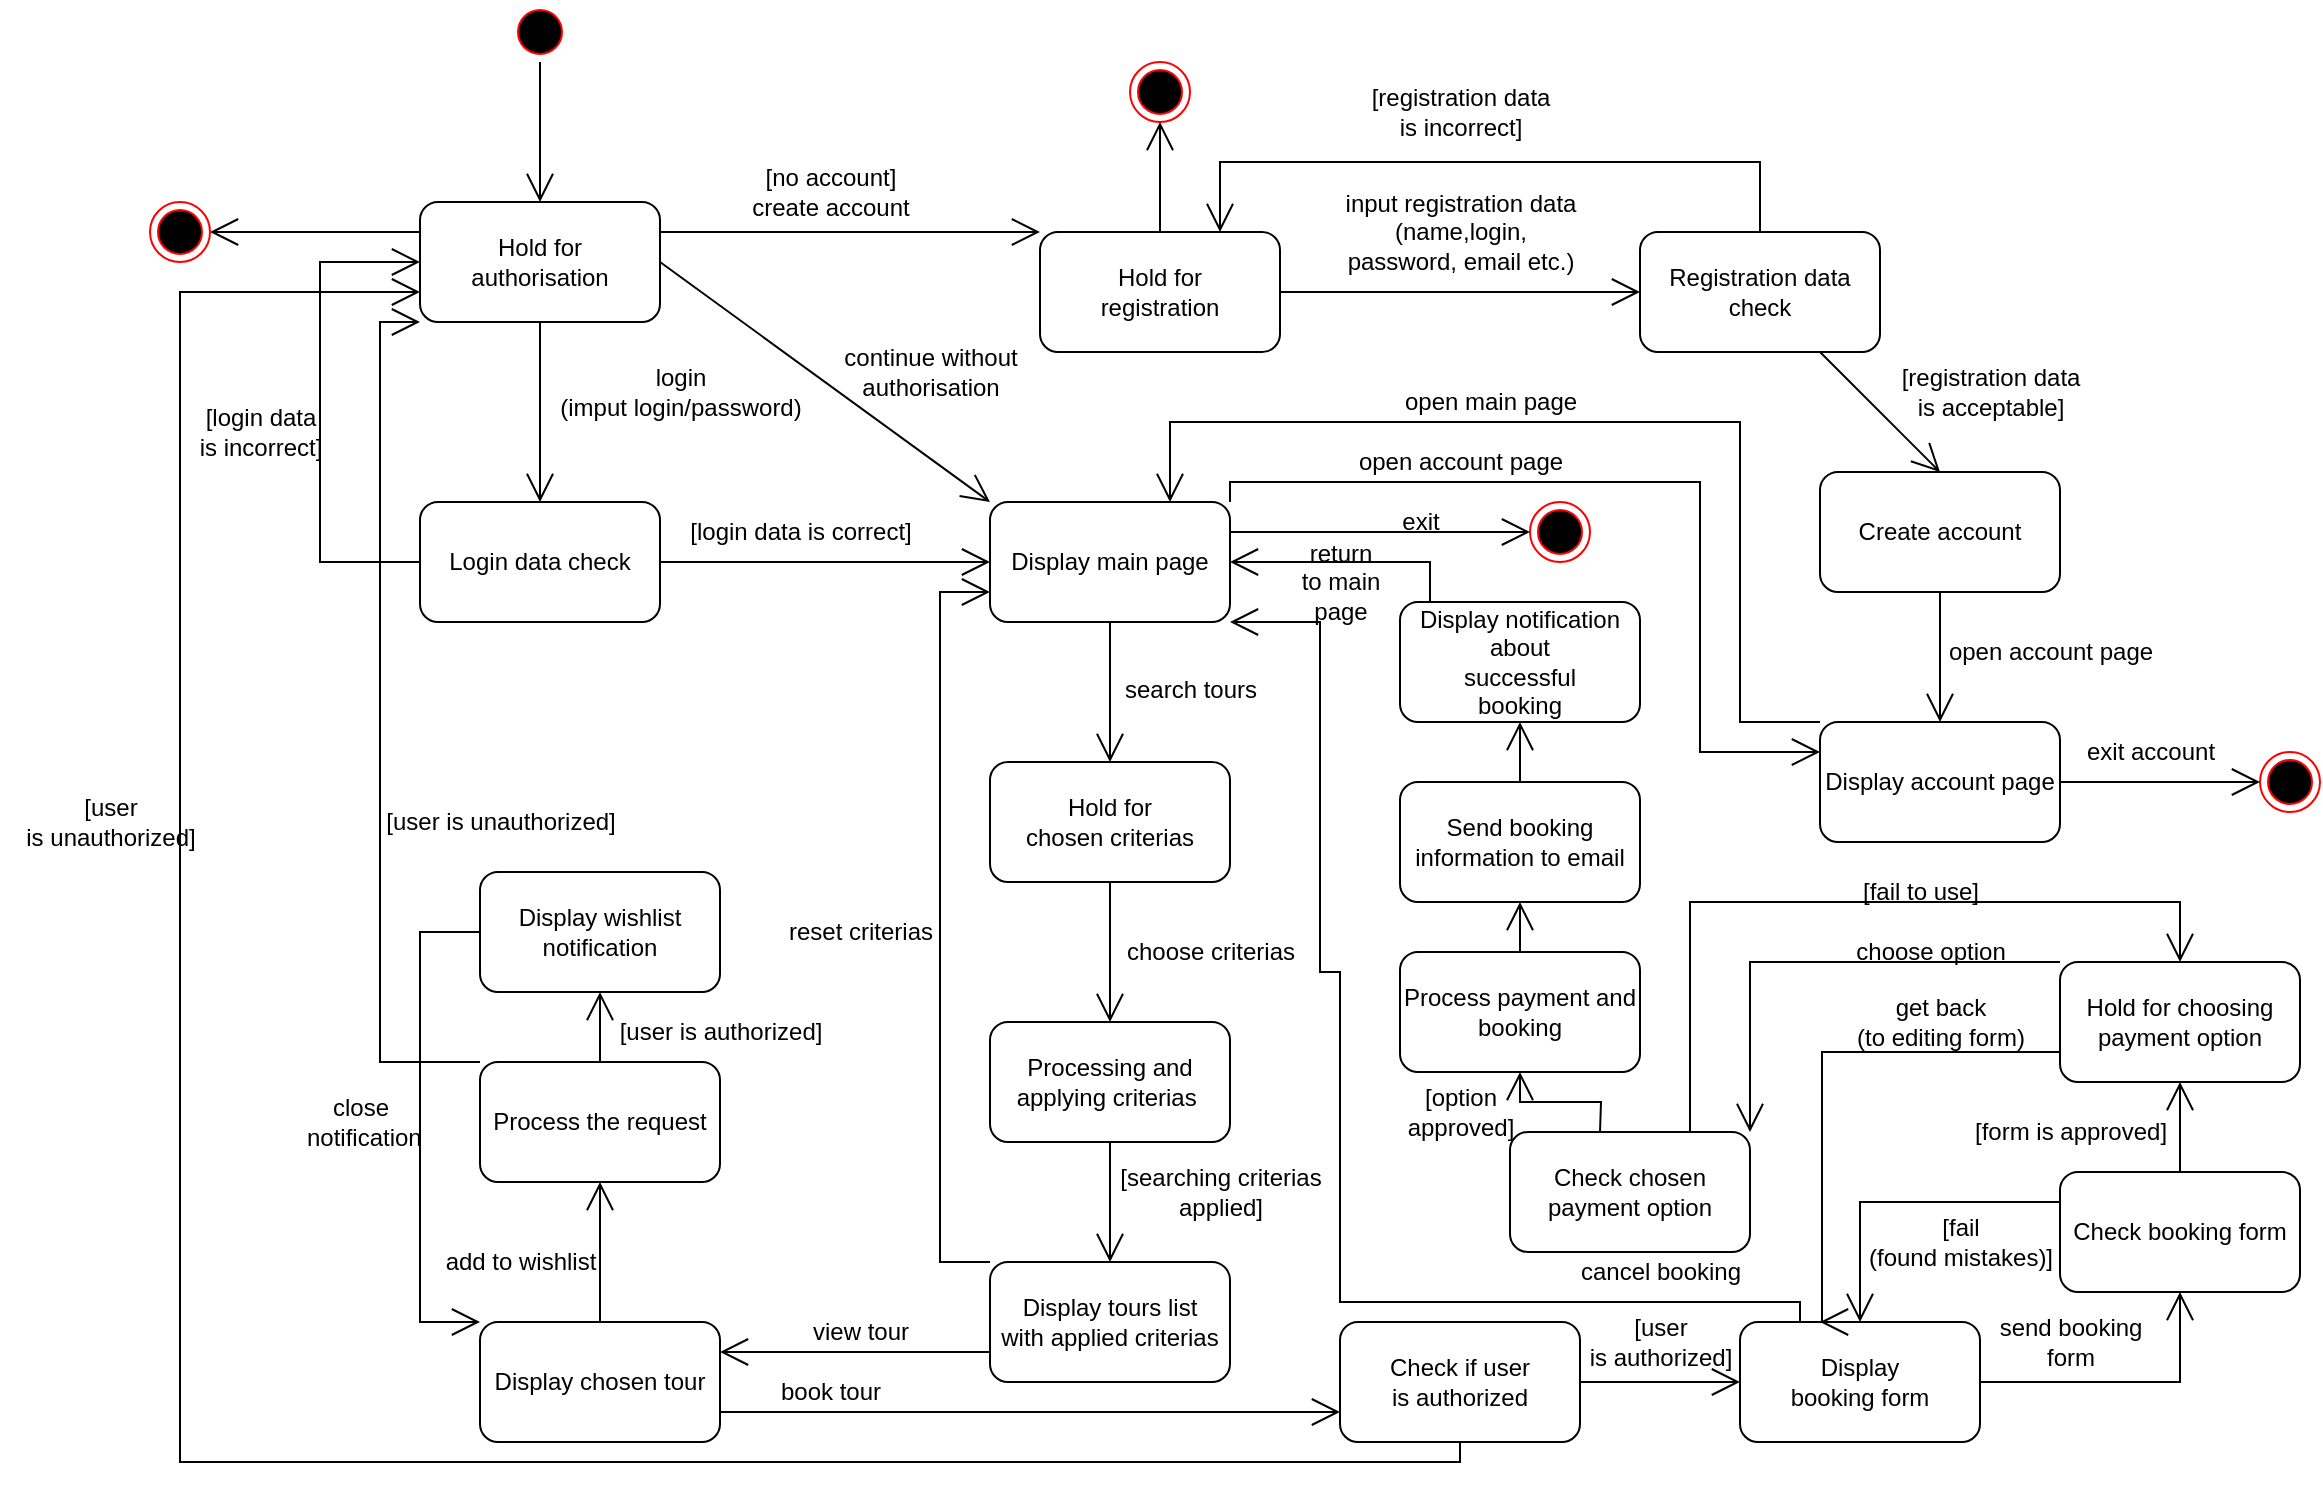 <mxfile version="23.1.5" type="device">
  <diagram name="Page-1" id="gGP_JQKHkJ75ZC6qpG5g">
    <mxGraphModel dx="1674" dy="844" grid="1" gridSize="10" guides="1" tooltips="1" connect="1" arrows="1" fold="1" page="1" pageScale="1" pageWidth="1169" pageHeight="827" math="0" shadow="0">
      <root>
        <mxCell id="0" />
        <mxCell id="1" parent="0" />
        <mxCell id="iuwSZ66twtj5qp6_oxFh-1" value="" style="ellipse;html=1;shape=startState;fillColor=#000000;strokeColor=#ff0000;" vertex="1" parent="1">
          <mxGeometry x="255" y="10" width="30" height="30" as="geometry" />
        </mxCell>
        <mxCell id="iuwSZ66twtj5qp6_oxFh-18" value="login&lt;br&gt;(imput login/password)" style="text;html=1;align=center;verticalAlign=middle;resizable=0;points=[];autosize=1;strokeColor=none;fillColor=none;" vertex="1" parent="1">
          <mxGeometry x="270" y="185" width="140" height="40" as="geometry" />
        </mxCell>
        <mxCell id="iuwSZ66twtj5qp6_oxFh-4" value="Hold for&lt;br&gt;authorisation" style="rounded=1;whiteSpace=wrap;html=1;" vertex="1" parent="1">
          <mxGeometry x="210" y="110" width="120" height="60" as="geometry" />
        </mxCell>
        <mxCell id="iuwSZ66twtj5qp6_oxFh-14" value="" style="endArrow=open;endFill=1;endSize=12;html=1;rounded=0;exitX=0.5;exitY=1;exitDx=0;exitDy=0;entryX=0.5;entryY=0;entryDx=0;entryDy=0;" edge="1" parent="1" source="iuwSZ66twtj5qp6_oxFh-1" target="iuwSZ66twtj5qp6_oxFh-4">
          <mxGeometry width="160" relative="1" as="geometry">
            <mxPoint x="315" y="120" as="sourcePoint" />
            <mxPoint x="475" y="120" as="targetPoint" />
          </mxGeometry>
        </mxCell>
        <mxCell id="iuwSZ66twtj5qp6_oxFh-17" value="" style="endArrow=open;endFill=1;endSize=12;html=1;rounded=0;exitX=0.5;exitY=1;exitDx=0;exitDy=0;entryX=0.5;entryY=0;entryDx=0;entryDy=0;" edge="1" parent="1" source="iuwSZ66twtj5qp6_oxFh-4" target="iuwSZ66twtj5qp6_oxFh-20">
          <mxGeometry width="160" relative="1" as="geometry">
            <mxPoint x="269.58" y="190" as="sourcePoint" />
            <mxPoint x="270" y="250" as="targetPoint" />
          </mxGeometry>
        </mxCell>
        <mxCell id="iuwSZ66twtj5qp6_oxFh-20" value="Login data check" style="rounded=1;whiteSpace=wrap;html=1;" vertex="1" parent="1">
          <mxGeometry x="210" y="260" width="120" height="60" as="geometry" />
        </mxCell>
        <mxCell id="iuwSZ66twtj5qp6_oxFh-21" value="" style="endArrow=open;endFill=1;endSize=12;html=1;rounded=0;exitX=0;exitY=0.5;exitDx=0;exitDy=0;edgeStyle=orthogonalEdgeStyle;entryX=0;entryY=0.5;entryDx=0;entryDy=0;" edge="1" parent="1" source="iuwSZ66twtj5qp6_oxFh-20" target="iuwSZ66twtj5qp6_oxFh-4">
          <mxGeometry width="160" relative="1" as="geometry">
            <mxPoint x="180" y="280" as="sourcePoint" />
            <mxPoint x="130" y="130" as="targetPoint" />
            <Array as="points">
              <mxPoint x="160" y="290" />
              <mxPoint x="160" y="140" />
            </Array>
          </mxGeometry>
        </mxCell>
        <mxCell id="iuwSZ66twtj5qp6_oxFh-23" value="[login data&lt;br&gt;is incorrect]" style="text;html=1;align=center;verticalAlign=middle;resizable=0;points=[];autosize=1;strokeColor=none;fillColor=none;" vertex="1" parent="1">
          <mxGeometry x="90" y="205" width="80" height="40" as="geometry" />
        </mxCell>
        <mxCell id="iuwSZ66twtj5qp6_oxFh-24" value="" style="endArrow=open;endFill=1;endSize=12;html=1;rounded=0;exitX=1;exitY=0.5;exitDx=0;exitDy=0;entryX=0;entryY=0;entryDx=0;entryDy=0;" edge="1" parent="1" source="iuwSZ66twtj5qp6_oxFh-4" target="iuwSZ66twtj5qp6_oxFh-25">
          <mxGeometry width="160" relative="1" as="geometry">
            <mxPoint x="440" y="145" as="sourcePoint" />
            <mxPoint x="480" y="180" as="targetPoint" />
          </mxGeometry>
        </mxCell>
        <mxCell id="iuwSZ66twtj5qp6_oxFh-25" value="Display main page" style="rounded=1;whiteSpace=wrap;html=1;" vertex="1" parent="1">
          <mxGeometry x="495" y="260" width="120" height="60" as="geometry" />
        </mxCell>
        <mxCell id="iuwSZ66twtj5qp6_oxFh-28" value="continue without&lt;br&gt;authorisation" style="text;html=1;align=center;verticalAlign=middle;resizable=0;points=[];autosize=1;strokeColor=none;fillColor=none;" vertex="1" parent="1">
          <mxGeometry x="410" y="175" width="110" height="40" as="geometry" />
        </mxCell>
        <mxCell id="iuwSZ66twtj5qp6_oxFh-29" value="Hold for &lt;br&gt;registration" style="rounded=1;whiteSpace=wrap;html=1;" vertex="1" parent="1">
          <mxGeometry x="520" y="125" width="120" height="60" as="geometry" />
        </mxCell>
        <mxCell id="iuwSZ66twtj5qp6_oxFh-30" value="" style="endArrow=open;endFill=1;endSize=12;html=1;rounded=0;exitX=1;exitY=0.25;exitDx=0;exitDy=0;entryX=0;entryY=0;entryDx=0;entryDy=0;" edge="1" target="iuwSZ66twtj5qp6_oxFh-29" parent="1" source="iuwSZ66twtj5qp6_oxFh-4">
          <mxGeometry width="160" relative="1" as="geometry">
            <mxPoint x="340" y="125" as="sourcePoint" />
            <mxPoint x="510" y="40" as="targetPoint" />
          </mxGeometry>
        </mxCell>
        <mxCell id="iuwSZ66twtj5qp6_oxFh-31" value="[no account]&lt;br&gt;create account" style="text;html=1;align=center;verticalAlign=middle;resizable=0;points=[];autosize=1;strokeColor=none;fillColor=none;" vertex="1" parent="1">
          <mxGeometry x="365" y="85" width="100" height="40" as="geometry" />
        </mxCell>
        <mxCell id="iuwSZ66twtj5qp6_oxFh-32" value="" style="endArrow=open;endFill=1;endSize=12;html=1;rounded=0;exitX=0;exitY=0.25;exitDx=0;exitDy=0;entryX=1;entryY=0.5;entryDx=0;entryDy=0;" edge="1" parent="1" source="iuwSZ66twtj5qp6_oxFh-4" target="iuwSZ66twtj5qp6_oxFh-34">
          <mxGeometry width="160" relative="1" as="geometry">
            <mxPoint x="80" y="85" as="sourcePoint" />
            <mxPoint x="120" y="125" as="targetPoint" />
          </mxGeometry>
        </mxCell>
        <mxCell id="iuwSZ66twtj5qp6_oxFh-34" value="" style="ellipse;html=1;shape=endState;fillColor=#000000;strokeColor=#ff0000;" vertex="1" parent="1">
          <mxGeometry x="75" y="110" width="30" height="30" as="geometry" />
        </mxCell>
        <mxCell id="iuwSZ66twtj5qp6_oxFh-35" value="" style="ellipse;html=1;shape=endState;fillColor=#000000;strokeColor=#ff0000;" vertex="1" parent="1">
          <mxGeometry x="565" y="40" width="30" height="30" as="geometry" />
        </mxCell>
        <mxCell id="iuwSZ66twtj5qp6_oxFh-37" value="" style="endArrow=open;endFill=1;endSize=12;html=1;rounded=0;exitX=0.5;exitY=0;exitDx=0;exitDy=0;entryX=0.5;entryY=1;entryDx=0;entryDy=0;" edge="1" parent="1" source="iuwSZ66twtj5qp6_oxFh-29" target="iuwSZ66twtj5qp6_oxFh-35">
          <mxGeometry width="160" relative="1" as="geometry">
            <mxPoint x="710" y="109.17" as="sourcePoint" />
            <mxPoint x="900" y="109.17" as="targetPoint" />
          </mxGeometry>
        </mxCell>
        <mxCell id="iuwSZ66twtj5qp6_oxFh-38" value="" style="endArrow=open;endFill=1;endSize=12;html=1;rounded=0;exitX=1;exitY=0.5;exitDx=0;exitDy=0;entryX=0;entryY=0.5;entryDx=0;entryDy=0;" edge="1" parent="1" source="iuwSZ66twtj5qp6_oxFh-29" target="iuwSZ66twtj5qp6_oxFh-40">
          <mxGeometry width="160" relative="1" as="geometry">
            <mxPoint x="720" y="150" as="sourcePoint" />
            <mxPoint x="820" y="155" as="targetPoint" />
          </mxGeometry>
        </mxCell>
        <mxCell id="iuwSZ66twtj5qp6_oxFh-39" value="input registration data&lt;br&gt;(name,login, &lt;br&gt;password, email etc.)" style="text;html=1;align=center;verticalAlign=middle;resizable=0;points=[];autosize=1;strokeColor=none;fillColor=none;" vertex="1" parent="1">
          <mxGeometry x="660" y="95" width="140" height="60" as="geometry" />
        </mxCell>
        <mxCell id="iuwSZ66twtj5qp6_oxFh-40" value="Registration data check" style="rounded=1;whiteSpace=wrap;html=1;" vertex="1" parent="1">
          <mxGeometry x="820" y="125" width="120" height="60" as="geometry" />
        </mxCell>
        <mxCell id="iuwSZ66twtj5qp6_oxFh-41" value="" style="endArrow=open;endFill=1;endSize=12;html=1;rounded=0;exitX=0.5;exitY=0;exitDx=0;exitDy=0;edgeStyle=orthogonalEdgeStyle;entryX=0.75;entryY=0;entryDx=0;entryDy=0;" edge="1" parent="1" source="iuwSZ66twtj5qp6_oxFh-40" target="iuwSZ66twtj5qp6_oxFh-29">
          <mxGeometry width="160" relative="1" as="geometry">
            <mxPoint x="850" y="225" as="sourcePoint" />
            <mxPoint x="620" y="20" as="targetPoint" />
            <Array as="points">
              <mxPoint x="880" y="90" />
              <mxPoint x="610" y="90" />
            </Array>
          </mxGeometry>
        </mxCell>
        <mxCell id="iuwSZ66twtj5qp6_oxFh-42" value="[registration data&lt;br&gt;is incorrect]" style="text;html=1;align=center;verticalAlign=middle;resizable=0;points=[];autosize=1;strokeColor=none;fillColor=none;" vertex="1" parent="1">
          <mxGeometry x="675" y="45" width="110" height="40" as="geometry" />
        </mxCell>
        <mxCell id="iuwSZ66twtj5qp6_oxFh-43" value="" style="endArrow=open;endFill=1;endSize=12;html=1;rounded=0;exitX=1;exitY=0.5;exitDx=0;exitDy=0;entryX=0;entryY=0.5;entryDx=0;entryDy=0;" edge="1" parent="1" source="iuwSZ66twtj5qp6_oxFh-20" target="iuwSZ66twtj5qp6_oxFh-25">
          <mxGeometry width="160" relative="1" as="geometry">
            <mxPoint x="390" y="300" as="sourcePoint" />
            <mxPoint x="390" y="390" as="targetPoint" />
          </mxGeometry>
        </mxCell>
        <mxCell id="iuwSZ66twtj5qp6_oxFh-44" value="[login data is correct]" style="text;html=1;align=center;verticalAlign=middle;resizable=0;points=[];autosize=1;strokeColor=none;fillColor=none;" vertex="1" parent="1">
          <mxGeometry x="335" y="260" width="130" height="30" as="geometry" />
        </mxCell>
        <mxCell id="iuwSZ66twtj5qp6_oxFh-45" value="Create account" style="rounded=1;whiteSpace=wrap;html=1;" vertex="1" parent="1">
          <mxGeometry x="910" y="245" width="120" height="60" as="geometry" />
        </mxCell>
        <mxCell id="iuwSZ66twtj5qp6_oxFh-46" value="" style="endArrow=open;endFill=1;endSize=12;html=1;rounded=0;exitX=0.75;exitY=1;exitDx=0;exitDy=0;entryX=0.5;entryY=0;entryDx=0;entryDy=0;" edge="1" parent="1" source="iuwSZ66twtj5qp6_oxFh-40" target="iuwSZ66twtj5qp6_oxFh-45">
          <mxGeometry width="160" relative="1" as="geometry">
            <mxPoint x="750" y="350" as="sourcePoint" />
            <mxPoint x="930" y="350" as="targetPoint" />
          </mxGeometry>
        </mxCell>
        <mxCell id="iuwSZ66twtj5qp6_oxFh-47" value="[registration data&lt;br&gt;is acceptable]" style="text;html=1;align=center;verticalAlign=middle;resizable=0;points=[];autosize=1;strokeColor=none;fillColor=none;" vertex="1" parent="1">
          <mxGeometry x="940" y="185" width="110" height="40" as="geometry" />
        </mxCell>
        <mxCell id="iuwSZ66twtj5qp6_oxFh-48" value="" style="endArrow=open;endFill=1;endSize=12;html=1;rounded=0;entryX=0.75;entryY=0;entryDx=0;entryDy=0;exitX=0;exitY=0;exitDx=0;exitDy=0;edgeStyle=orthogonalEdgeStyle;" edge="1" parent="1" source="iuwSZ66twtj5qp6_oxFh-52" target="iuwSZ66twtj5qp6_oxFh-25">
          <mxGeometry width="160" relative="1" as="geometry">
            <mxPoint x="830" y="280" as="sourcePoint" />
            <mxPoint x="770" y="380" as="targetPoint" />
            <Array as="points">
              <mxPoint x="870" y="370" />
              <mxPoint x="870" y="220" />
              <mxPoint x="585" y="220" />
            </Array>
          </mxGeometry>
        </mxCell>
        <mxCell id="iuwSZ66twtj5qp6_oxFh-49" value="open main page" style="text;html=1;align=center;verticalAlign=middle;resizable=0;points=[];autosize=1;strokeColor=none;fillColor=none;" vertex="1" parent="1">
          <mxGeometry x="690" y="195" width="110" height="30" as="geometry" />
        </mxCell>
        <mxCell id="iuwSZ66twtj5qp6_oxFh-51" value="" style="endArrow=open;endFill=1;endSize=12;html=1;rounded=0;exitX=0.5;exitY=1;exitDx=0;exitDy=0;entryX=0.5;entryY=0;entryDx=0;entryDy=0;" edge="1" parent="1" source="iuwSZ66twtj5qp6_oxFh-45" target="iuwSZ66twtj5qp6_oxFh-52">
          <mxGeometry width="160" relative="1" as="geometry">
            <mxPoint x="1015" y="354" as="sourcePoint" />
            <mxPoint x="970" y="360" as="targetPoint" />
          </mxGeometry>
        </mxCell>
        <mxCell id="iuwSZ66twtj5qp6_oxFh-52" value="Display account page" style="rounded=1;whiteSpace=wrap;html=1;" vertex="1" parent="1">
          <mxGeometry x="910" y="370" width="120" height="60" as="geometry" />
        </mxCell>
        <mxCell id="iuwSZ66twtj5qp6_oxFh-55" value="open account page" style="text;html=1;align=center;verticalAlign=middle;resizable=0;points=[];autosize=1;strokeColor=none;fillColor=none;" vertex="1" parent="1">
          <mxGeometry x="960" y="320" width="130" height="30" as="geometry" />
        </mxCell>
        <mxCell id="iuwSZ66twtj5qp6_oxFh-56" value="" style="ellipse;html=1;shape=endState;fillColor=#000000;strokeColor=#ff0000;" vertex="1" parent="1">
          <mxGeometry x="1130" y="385" width="30" height="30" as="geometry" />
        </mxCell>
        <mxCell id="iuwSZ66twtj5qp6_oxFh-57" value="" style="endArrow=open;endFill=1;endSize=12;html=1;rounded=0;exitX=1;exitY=0.5;exitDx=0;exitDy=0;entryX=0;entryY=0.5;entryDx=0;entryDy=0;" edge="1" parent="1" target="iuwSZ66twtj5qp6_oxFh-56" source="iuwSZ66twtj5qp6_oxFh-52">
          <mxGeometry width="160" relative="1" as="geometry">
            <mxPoint x="1050" y="430" as="sourcePoint" />
            <mxPoint x="1050" y="390" as="targetPoint" />
          </mxGeometry>
        </mxCell>
        <mxCell id="iuwSZ66twtj5qp6_oxFh-58" value="exit account" style="text;html=1;align=center;verticalAlign=middle;resizable=0;points=[];autosize=1;strokeColor=none;fillColor=none;" vertex="1" parent="1">
          <mxGeometry x="1030" y="370" width="90" height="30" as="geometry" />
        </mxCell>
        <mxCell id="iuwSZ66twtj5qp6_oxFh-61" value="" style="endArrow=open;endFill=1;endSize=12;html=1;rounded=0;exitX=1;exitY=0;exitDx=0;exitDy=0;edgeStyle=orthogonalEdgeStyle;entryX=0;entryY=0.25;entryDx=0;entryDy=0;" edge="1" parent="1" source="iuwSZ66twtj5qp6_oxFh-25" target="iuwSZ66twtj5qp6_oxFh-52">
          <mxGeometry width="160" relative="1" as="geometry">
            <mxPoint x="640" y="270" as="sourcePoint" />
            <mxPoint x="850" y="310" as="targetPoint" />
            <Array as="points">
              <mxPoint x="615" y="250" />
              <mxPoint x="850" y="250" />
              <mxPoint x="850" y="385" />
            </Array>
          </mxGeometry>
        </mxCell>
        <mxCell id="iuwSZ66twtj5qp6_oxFh-63" value="open account page" style="text;html=1;align=center;verticalAlign=middle;resizable=0;points=[];autosize=1;strokeColor=none;fillColor=none;" vertex="1" parent="1">
          <mxGeometry x="665" y="225" width="130" height="30" as="geometry" />
        </mxCell>
        <mxCell id="iuwSZ66twtj5qp6_oxFh-64" value="Hold for &lt;br&gt;chosen criterias" style="rounded=1;whiteSpace=wrap;html=1;" vertex="1" parent="1">
          <mxGeometry x="495" y="390" width="120" height="60" as="geometry" />
        </mxCell>
        <mxCell id="iuwSZ66twtj5qp6_oxFh-65" value="" style="endArrow=open;endFill=1;endSize=12;html=1;rounded=0;exitX=0.5;exitY=1;exitDx=0;exitDy=0;entryX=0.5;entryY=0;entryDx=0;entryDy=0;" edge="1" parent="1" source="iuwSZ66twtj5qp6_oxFh-25" target="iuwSZ66twtj5qp6_oxFh-64">
          <mxGeometry width="160" relative="1" as="geometry">
            <mxPoint x="554.58" y="340" as="sourcePoint" />
            <mxPoint x="555" y="400" as="targetPoint" />
          </mxGeometry>
        </mxCell>
        <mxCell id="iuwSZ66twtj5qp6_oxFh-66" value="search tours" style="text;html=1;align=center;verticalAlign=middle;resizable=0;points=[];autosize=1;strokeColor=none;fillColor=none;" vertex="1" parent="1">
          <mxGeometry x="550" y="339" width="90" height="30" as="geometry" />
        </mxCell>
        <mxCell id="iuwSZ66twtj5qp6_oxFh-67" value="" style="ellipse;html=1;shape=endState;fillColor=#000000;strokeColor=#ff0000;" vertex="1" parent="1">
          <mxGeometry x="765" y="260" width="30" height="30" as="geometry" />
        </mxCell>
        <mxCell id="iuwSZ66twtj5qp6_oxFh-68" value="" style="endArrow=open;endFill=1;endSize=12;html=1;rounded=0;exitX=1;exitY=0.5;exitDx=0;exitDy=0;entryX=0;entryY=0.5;entryDx=0;entryDy=0;edgeStyle=orthogonalEdgeStyle;" edge="1" parent="1" target="iuwSZ66twtj5qp6_oxFh-67" source="iuwSZ66twtj5qp6_oxFh-25">
          <mxGeometry width="160" relative="1" as="geometry">
            <mxPoint x="630" y="297.5" as="sourcePoint" />
            <mxPoint x="650" y="287.5" as="targetPoint" />
            <Array as="points">
              <mxPoint x="615" y="275" />
            </Array>
          </mxGeometry>
        </mxCell>
        <mxCell id="iuwSZ66twtj5qp6_oxFh-69" value="exit" style="text;html=1;align=center;verticalAlign=middle;resizable=0;points=[];autosize=1;strokeColor=none;fillColor=none;" vertex="1" parent="1">
          <mxGeometry x="690" y="255" width="40" height="30" as="geometry" />
        </mxCell>
        <mxCell id="iuwSZ66twtj5qp6_oxFh-70" value="Processing and&lt;br&gt;applying criterias&amp;nbsp;" style="rounded=1;whiteSpace=wrap;html=1;" vertex="1" parent="1">
          <mxGeometry x="495" y="520" width="120" height="60" as="geometry" />
        </mxCell>
        <mxCell id="iuwSZ66twtj5qp6_oxFh-71" value="" style="endArrow=open;endFill=1;endSize=12;html=1;rounded=0;exitX=0.5;exitY=1;exitDx=0;exitDy=0;entryX=0.5;entryY=0;entryDx=0;entryDy=0;" edge="1" parent="1" source="iuwSZ66twtj5qp6_oxFh-64" target="iuwSZ66twtj5qp6_oxFh-70">
          <mxGeometry width="160" relative="1" as="geometry">
            <mxPoint x="550" y="490" as="sourcePoint" />
            <mxPoint x="550" y="585" as="targetPoint" />
          </mxGeometry>
        </mxCell>
        <mxCell id="iuwSZ66twtj5qp6_oxFh-72" value="choose criterias" style="text;html=1;align=center;verticalAlign=middle;resizable=0;points=[];autosize=1;strokeColor=none;fillColor=none;" vertex="1" parent="1">
          <mxGeometry x="550" y="470" width="110" height="30" as="geometry" />
        </mxCell>
        <mxCell id="iuwSZ66twtj5qp6_oxFh-73" value="Display tours list&lt;br&gt;with applied criterias" style="rounded=1;whiteSpace=wrap;html=1;" vertex="1" parent="1">
          <mxGeometry x="495" y="640" width="120" height="60" as="geometry" />
        </mxCell>
        <mxCell id="iuwSZ66twtj5qp6_oxFh-74" value="" style="endArrow=open;endFill=1;endSize=12;html=1;rounded=0;exitX=0.5;exitY=1;exitDx=0;exitDy=0;entryX=0.5;entryY=0;entryDx=0;entryDy=0;" edge="1" parent="1" source="iuwSZ66twtj5qp6_oxFh-70" target="iuwSZ66twtj5qp6_oxFh-73">
          <mxGeometry width="160" relative="1" as="geometry">
            <mxPoint x="554.58" y="600" as="sourcePoint" />
            <mxPoint x="554.58" y="670" as="targetPoint" />
          </mxGeometry>
        </mxCell>
        <mxCell id="iuwSZ66twtj5qp6_oxFh-75" value="[searching criterias&lt;br&gt;applied]" style="text;html=1;align=center;verticalAlign=middle;resizable=0;points=[];autosize=1;strokeColor=none;fillColor=none;" vertex="1" parent="1">
          <mxGeometry x="550" y="585" width="120" height="40" as="geometry" />
        </mxCell>
        <mxCell id="iuwSZ66twtj5qp6_oxFh-76" value="" style="endArrow=open;endFill=1;endSize=12;html=1;rounded=0;edgeStyle=orthogonalEdgeStyle;entryX=0;entryY=0.75;entryDx=0;entryDy=0;exitX=0;exitY=0;exitDx=0;exitDy=0;" edge="1" parent="1" source="iuwSZ66twtj5qp6_oxFh-73" target="iuwSZ66twtj5qp6_oxFh-25">
          <mxGeometry width="160" relative="1" as="geometry">
            <mxPoint x="480" y="670" as="sourcePoint" />
            <mxPoint x="470" y="420" as="targetPoint" />
            <Array as="points">
              <mxPoint x="470" y="640" />
              <mxPoint x="470" y="305" />
            </Array>
          </mxGeometry>
        </mxCell>
        <mxCell id="iuwSZ66twtj5qp6_oxFh-78" value="reset criterias" style="text;html=1;align=center;verticalAlign=middle;resizable=0;points=[];autosize=1;strokeColor=none;fillColor=none;" vertex="1" parent="1">
          <mxGeometry x="380" y="460" width="100" height="30" as="geometry" />
        </mxCell>
        <mxCell id="iuwSZ66twtj5qp6_oxFh-79" value="" style="endArrow=open;endFill=1;endSize=12;html=1;rounded=0;exitX=0;exitY=0.75;exitDx=0;exitDy=0;entryX=1;entryY=0.25;entryDx=0;entryDy=0;" edge="1" parent="1" source="iuwSZ66twtj5qp6_oxFh-73" target="iuwSZ66twtj5qp6_oxFh-80">
          <mxGeometry width="160" relative="1" as="geometry">
            <mxPoint x="360" y="635" as="sourcePoint" />
            <mxPoint x="370" y="685" as="targetPoint" />
          </mxGeometry>
        </mxCell>
        <mxCell id="iuwSZ66twtj5qp6_oxFh-80" value="Display chosen tour" style="rounded=1;whiteSpace=wrap;html=1;" vertex="1" parent="1">
          <mxGeometry x="240" y="670" width="120" height="60" as="geometry" />
        </mxCell>
        <mxCell id="iuwSZ66twtj5qp6_oxFh-81" value="view tour" style="text;html=1;align=center;verticalAlign=middle;resizable=0;points=[];autosize=1;strokeColor=none;fillColor=none;" vertex="1" parent="1">
          <mxGeometry x="395" y="660" width="70" height="30" as="geometry" />
        </mxCell>
        <mxCell id="iuwSZ66twtj5qp6_oxFh-83" value="add to wishlist" style="text;html=1;align=center;verticalAlign=middle;resizable=0;points=[];autosize=1;strokeColor=none;fillColor=none;" vertex="1" parent="1">
          <mxGeometry x="210" y="625" width="100" height="30" as="geometry" />
        </mxCell>
        <mxCell id="iuwSZ66twtj5qp6_oxFh-84" value="Process the request" style="rounded=1;whiteSpace=wrap;html=1;" vertex="1" parent="1">
          <mxGeometry x="240" y="540" width="120" height="60" as="geometry" />
        </mxCell>
        <mxCell id="iuwSZ66twtj5qp6_oxFh-86" value="" style="endArrow=open;endFill=1;endSize=12;html=1;rounded=0;exitX=0.5;exitY=0;exitDx=0;exitDy=0;entryX=0.5;entryY=1;entryDx=0;entryDy=0;" edge="1" parent="1" source="iuwSZ66twtj5qp6_oxFh-80" target="iuwSZ66twtj5qp6_oxFh-84">
          <mxGeometry width="160" relative="1" as="geometry">
            <mxPoint x="304.58" y="670" as="sourcePoint" />
            <mxPoint x="304.58" y="610" as="targetPoint" />
          </mxGeometry>
        </mxCell>
        <mxCell id="iuwSZ66twtj5qp6_oxFh-87" value="" style="endArrow=open;endFill=1;endSize=12;html=1;rounded=0;exitX=0;exitY=0;exitDx=0;exitDy=0;edgeStyle=orthogonalEdgeStyle;entryX=0;entryY=1;entryDx=0;entryDy=0;" edge="1" parent="1" source="iuwSZ66twtj5qp6_oxFh-84" target="iuwSZ66twtj5qp6_oxFh-4">
          <mxGeometry width="160" relative="1" as="geometry">
            <mxPoint x="255" y="530" as="sourcePoint" />
            <mxPoint x="240" y="360" as="targetPoint" />
            <Array as="points">
              <mxPoint x="190" y="540" />
              <mxPoint x="190" y="170" />
            </Array>
          </mxGeometry>
        </mxCell>
        <mxCell id="iuwSZ66twtj5qp6_oxFh-88" value="[user is unauthorized]" style="text;html=1;align=center;verticalAlign=middle;resizable=0;points=[];autosize=1;strokeColor=none;fillColor=none;" vertex="1" parent="1">
          <mxGeometry x="180" y="405" width="140" height="30" as="geometry" />
        </mxCell>
        <mxCell id="iuwSZ66twtj5qp6_oxFh-89" value="Display wishlist&lt;br&gt;notification" style="rounded=1;whiteSpace=wrap;html=1;" vertex="1" parent="1">
          <mxGeometry x="240" y="445" width="120" height="60" as="geometry" />
        </mxCell>
        <mxCell id="iuwSZ66twtj5qp6_oxFh-90" value="" style="endArrow=open;endFill=1;endSize=12;html=1;rounded=0;exitX=0.5;exitY=0;exitDx=0;exitDy=0;entryX=0.5;entryY=1;entryDx=0;entryDy=0;" edge="1" parent="1" source="iuwSZ66twtj5qp6_oxFh-84" target="iuwSZ66twtj5qp6_oxFh-89">
          <mxGeometry width="160" relative="1" as="geometry">
            <mxPoint x="290" y="540" as="sourcePoint" />
            <mxPoint x="290" y="470" as="targetPoint" />
          </mxGeometry>
        </mxCell>
        <mxCell id="iuwSZ66twtj5qp6_oxFh-92" value="" style="endArrow=open;endFill=1;endSize=12;html=1;rounded=0;exitX=0;exitY=0.5;exitDx=0;exitDy=0;entryX=0;entryY=0;entryDx=0;entryDy=0;edgeStyle=orthogonalEdgeStyle;" edge="1" parent="1" source="iuwSZ66twtj5qp6_oxFh-89" target="iuwSZ66twtj5qp6_oxFh-80">
          <mxGeometry width="160" relative="1" as="geometry">
            <mxPoint x="105" y="605" as="sourcePoint" />
            <mxPoint x="105" y="535" as="targetPoint" />
            <Array as="points">
              <mxPoint x="210" y="475" />
              <mxPoint x="210" y="670" />
            </Array>
          </mxGeometry>
        </mxCell>
        <mxCell id="iuwSZ66twtj5qp6_oxFh-95" value="close&lt;br&gt;&amp;nbsp;notification" style="text;html=1;align=center;verticalAlign=middle;resizable=0;points=[];autosize=1;strokeColor=none;fillColor=none;" vertex="1" parent="1">
          <mxGeometry x="140" y="550" width="80" height="40" as="geometry" />
        </mxCell>
        <mxCell id="iuwSZ66twtj5qp6_oxFh-96" value="[user is authorized]" style="text;html=1;align=center;verticalAlign=middle;resizable=0;points=[];autosize=1;strokeColor=none;fillColor=none;" vertex="1" parent="1">
          <mxGeometry x="300" y="510" width="120" height="30" as="geometry" />
        </mxCell>
        <mxCell id="iuwSZ66twtj5qp6_oxFh-97" value="" style="endArrow=open;endFill=1;endSize=12;html=1;rounded=0;exitX=1;exitY=0.75;exitDx=0;exitDy=0;entryX=0;entryY=0.75;entryDx=0;entryDy=0;" edge="1" parent="1" source="iuwSZ66twtj5qp6_oxFh-80" target="iuwSZ66twtj5qp6_oxFh-99">
          <mxGeometry width="160" relative="1" as="geometry">
            <mxPoint x="505" y="730" as="sourcePoint" />
            <mxPoint x="660" y="715" as="targetPoint" />
          </mxGeometry>
        </mxCell>
        <mxCell id="iuwSZ66twtj5qp6_oxFh-98" value="book tour" style="text;html=1;align=center;verticalAlign=middle;resizable=0;points=[];autosize=1;strokeColor=none;fillColor=none;" vertex="1" parent="1">
          <mxGeometry x="380" y="690" width="70" height="30" as="geometry" />
        </mxCell>
        <mxCell id="iuwSZ66twtj5qp6_oxFh-99" value="Check if user&lt;br&gt;is authorized" style="rounded=1;whiteSpace=wrap;html=1;" vertex="1" parent="1">
          <mxGeometry x="670" y="670" width="120" height="60" as="geometry" />
        </mxCell>
        <mxCell id="iuwSZ66twtj5qp6_oxFh-105" value="" style="endArrow=open;endFill=1;endSize=12;html=1;rounded=0;exitX=0.5;exitY=1;exitDx=0;exitDy=0;edgeStyle=orthogonalEdgeStyle;entryX=0;entryY=0.75;entryDx=0;entryDy=0;" edge="1" parent="1" source="iuwSZ66twtj5qp6_oxFh-99" target="iuwSZ66twtj5qp6_oxFh-4">
          <mxGeometry width="160" relative="1" as="geometry">
            <mxPoint x="185" y="595" as="sourcePoint" />
            <mxPoint x="155" y="225" as="targetPoint" />
            <Array as="points">
              <mxPoint x="730" y="740" />
              <mxPoint x="90" y="740" />
              <mxPoint x="90" y="155" />
            </Array>
          </mxGeometry>
        </mxCell>
        <mxCell id="iuwSZ66twtj5qp6_oxFh-107" value="[user &lt;br&gt;is unauthorized]" style="text;html=1;align=center;verticalAlign=middle;resizable=0;points=[];autosize=1;strokeColor=none;fillColor=none;" vertex="1" parent="1">
          <mxGeometry y="400" width="110" height="40" as="geometry" />
        </mxCell>
        <mxCell id="iuwSZ66twtj5qp6_oxFh-108" value="" style="endArrow=open;endFill=1;endSize=12;html=1;rounded=0;exitX=1;exitY=0.5;exitDx=0;exitDy=0;entryX=0;entryY=0.5;entryDx=0;entryDy=0;" edge="1" parent="1" source="iuwSZ66twtj5qp6_oxFh-99" target="iuwSZ66twtj5qp6_oxFh-109">
          <mxGeometry width="160" relative="1" as="geometry">
            <mxPoint x="820" y="704.58" as="sourcePoint" />
            <mxPoint x="910" y="700" as="targetPoint" />
          </mxGeometry>
        </mxCell>
        <mxCell id="iuwSZ66twtj5qp6_oxFh-109" value="Display&lt;br&gt;booking form" style="rounded=1;whiteSpace=wrap;html=1;" vertex="1" parent="1">
          <mxGeometry x="870" y="670" width="120" height="60" as="geometry" />
        </mxCell>
        <mxCell id="iuwSZ66twtj5qp6_oxFh-110" value="[user &lt;br&gt;is authorized]" style="text;html=1;align=center;verticalAlign=middle;resizable=0;points=[];autosize=1;strokeColor=none;fillColor=none;" vertex="1" parent="1">
          <mxGeometry x="785" y="660" width="90" height="40" as="geometry" />
        </mxCell>
        <mxCell id="iuwSZ66twtj5qp6_oxFh-114" value="Check booking form" style="rounded=1;whiteSpace=wrap;html=1;" vertex="1" parent="1">
          <mxGeometry x="1030" y="595" width="120" height="60" as="geometry" />
        </mxCell>
        <mxCell id="iuwSZ66twtj5qp6_oxFh-115" value="" style="endArrow=open;endFill=1;endSize=12;html=1;rounded=0;entryX=0.5;entryY=1;entryDx=0;entryDy=0;exitX=1;exitY=0.5;exitDx=0;exitDy=0;edgeStyle=orthogonalEdgeStyle;" edge="1" parent="1" source="iuwSZ66twtj5qp6_oxFh-109" target="iuwSZ66twtj5qp6_oxFh-114">
          <mxGeometry width="160" relative="1" as="geometry">
            <mxPoint x="1020" y="700" as="sourcePoint" />
            <mxPoint x="1300" y="700" as="targetPoint" />
          </mxGeometry>
        </mxCell>
        <mxCell id="iuwSZ66twtj5qp6_oxFh-116" value="send booking&lt;br&gt;form" style="text;html=1;align=center;verticalAlign=middle;resizable=0;points=[];autosize=1;strokeColor=none;fillColor=none;" vertex="1" parent="1">
          <mxGeometry x="990" y="660" width="90" height="40" as="geometry" />
        </mxCell>
        <mxCell id="iuwSZ66twtj5qp6_oxFh-117" value="" style="endArrow=open;endFill=1;endSize=12;html=1;rounded=0;entryX=0.5;entryY=0;entryDx=0;entryDy=0;exitX=0;exitY=0.25;exitDx=0;exitDy=0;edgeStyle=orthogonalEdgeStyle;" edge="1" parent="1" source="iuwSZ66twtj5qp6_oxFh-114" target="iuwSZ66twtj5qp6_oxFh-109">
          <mxGeometry width="160" relative="1" as="geometry">
            <mxPoint x="859.5" y="579.5" as="sourcePoint" />
            <mxPoint x="959.5" y="534.5" as="targetPoint" />
          </mxGeometry>
        </mxCell>
        <mxCell id="iuwSZ66twtj5qp6_oxFh-118" value="[fail&lt;br&gt;(found mistakes)]" style="text;html=1;align=center;verticalAlign=middle;resizable=0;points=[];autosize=1;strokeColor=none;fillColor=none;" vertex="1" parent="1">
          <mxGeometry x="920" y="610" width="120" height="40" as="geometry" />
        </mxCell>
        <mxCell id="iuwSZ66twtj5qp6_oxFh-119" value="" style="endArrow=open;endFill=1;endSize=12;html=1;rounded=0;exitX=0.5;exitY=0;exitDx=0;exitDy=0;entryX=0.5;entryY=1;entryDx=0;entryDy=0;" edge="1" parent="1" source="iuwSZ66twtj5qp6_oxFh-114" target="iuwSZ66twtj5qp6_oxFh-120">
          <mxGeometry width="160" relative="1" as="geometry">
            <mxPoint x="850" y="510" as="sourcePoint" />
            <mxPoint x="1090" y="530" as="targetPoint" />
          </mxGeometry>
        </mxCell>
        <mxCell id="iuwSZ66twtj5qp6_oxFh-120" value="Hold for choosing&lt;br&gt;payment option" style="rounded=1;whiteSpace=wrap;html=1;" vertex="1" parent="1">
          <mxGeometry x="1030" y="490" width="120" height="60" as="geometry" />
        </mxCell>
        <mxCell id="iuwSZ66twtj5qp6_oxFh-122" value="[form is approved]" style="text;html=1;align=center;verticalAlign=middle;resizable=0;points=[];autosize=1;strokeColor=none;fillColor=none;" vertex="1" parent="1">
          <mxGeometry x="975" y="560" width="120" height="30" as="geometry" />
        </mxCell>
        <mxCell id="iuwSZ66twtj5qp6_oxFh-124" value="" style="endArrow=open;endFill=1;endSize=12;html=1;rounded=0;exitX=0.25;exitY=0;exitDx=0;exitDy=0;entryX=1;entryY=1;entryDx=0;entryDy=0;edgeStyle=orthogonalEdgeStyle;" edge="1" parent="1" source="iuwSZ66twtj5qp6_oxFh-109" target="iuwSZ66twtj5qp6_oxFh-25">
          <mxGeometry width="160" relative="1" as="geometry">
            <mxPoint x="720" y="569.58" as="sourcePoint" />
            <mxPoint x="1030" y="569.58" as="targetPoint" />
            <Array as="points">
              <mxPoint x="900" y="660" />
              <mxPoint x="670" y="660" />
              <mxPoint x="670" y="495" />
              <mxPoint x="660" y="495" />
              <mxPoint x="660" y="320" />
            </Array>
          </mxGeometry>
        </mxCell>
        <mxCell id="iuwSZ66twtj5qp6_oxFh-125" value="cancel booking" style="text;html=1;align=center;verticalAlign=middle;resizable=0;points=[];autosize=1;strokeColor=none;fillColor=none;" vertex="1" parent="1">
          <mxGeometry x="780" y="630" width="100" height="30" as="geometry" />
        </mxCell>
        <mxCell id="iuwSZ66twtj5qp6_oxFh-130" value="" style="endArrow=open;endFill=1;endSize=12;html=1;rounded=0;entryX=0.5;entryY=0;entryDx=0;entryDy=0;exitX=0;exitY=0.75;exitDx=0;exitDy=0;edgeStyle=orthogonalEdgeStyle;" edge="1" parent="1" source="iuwSZ66twtj5qp6_oxFh-120">
          <mxGeometry width="160" relative="1" as="geometry">
            <mxPoint x="1010" y="610" as="sourcePoint" />
            <mxPoint x="910" y="670" as="targetPoint" />
            <Array as="points">
              <mxPoint x="911" y="535" />
              <mxPoint x="911" y="670" />
            </Array>
          </mxGeometry>
        </mxCell>
        <mxCell id="iuwSZ66twtj5qp6_oxFh-131" value="get back&lt;br&gt;(to editing form)" style="text;html=1;align=center;verticalAlign=middle;resizable=0;points=[];autosize=1;strokeColor=none;fillColor=none;" vertex="1" parent="1">
          <mxGeometry x="915" y="500" width="110" height="40" as="geometry" />
        </mxCell>
        <mxCell id="iuwSZ66twtj5qp6_oxFh-132" value="" style="endArrow=open;endFill=1;endSize=12;html=1;rounded=0;exitX=0;exitY=0;exitDx=0;exitDy=0;entryX=1;entryY=0;entryDx=0;entryDy=0;edgeStyle=orthogonalEdgeStyle;" edge="1" parent="1" source="iuwSZ66twtj5qp6_oxFh-120" target="iuwSZ66twtj5qp6_oxFh-133">
          <mxGeometry width="160" relative="1" as="geometry">
            <mxPoint x="990" y="497.5" as="sourcePoint" />
            <mxPoint x="890" y="490" as="targetPoint" />
            <Array as="points">
              <mxPoint x="875" y="490" />
            </Array>
          </mxGeometry>
        </mxCell>
        <mxCell id="iuwSZ66twtj5qp6_oxFh-133" value="Check chosen&lt;br&gt;payment option" style="rounded=1;whiteSpace=wrap;html=1;" vertex="1" parent="1">
          <mxGeometry x="755" y="575" width="120" height="60" as="geometry" />
        </mxCell>
        <mxCell id="iuwSZ66twtj5qp6_oxFh-134" value="choose option" style="text;html=1;align=center;verticalAlign=middle;resizable=0;points=[];autosize=1;strokeColor=none;fillColor=none;" vertex="1" parent="1">
          <mxGeometry x="915" y="470" width="100" height="30" as="geometry" />
        </mxCell>
        <mxCell id="iuwSZ66twtj5qp6_oxFh-136" value="" style="endArrow=open;endFill=1;endSize=12;html=1;rounded=0;exitX=0.75;exitY=0;exitDx=0;exitDy=0;edgeStyle=orthogonalEdgeStyle;entryX=0.5;entryY=0;entryDx=0;entryDy=0;" edge="1" parent="1" source="iuwSZ66twtj5qp6_oxFh-133" target="iuwSZ66twtj5qp6_oxFh-120">
          <mxGeometry width="160" relative="1" as="geometry">
            <mxPoint x="880" y="460" as="sourcePoint" />
            <mxPoint x="845" y="440" as="targetPoint" />
            <Array as="points">
              <mxPoint x="845" y="460" />
              <mxPoint x="1090" y="460" />
            </Array>
          </mxGeometry>
        </mxCell>
        <mxCell id="iuwSZ66twtj5qp6_oxFh-137" value="[fail to use]" style="text;html=1;align=center;verticalAlign=middle;resizable=0;points=[];autosize=1;strokeColor=none;fillColor=none;" vertex="1" parent="1">
          <mxGeometry x="920" y="440" width="80" height="30" as="geometry" />
        </mxCell>
        <mxCell id="iuwSZ66twtj5qp6_oxFh-139" value="" style="endArrow=open;endFill=1;endSize=12;html=1;rounded=0;exitX=0.25;exitY=0;exitDx=0;exitDy=0;entryX=0.5;entryY=1;entryDx=0;entryDy=0;edgeStyle=orthogonalEdgeStyle;" edge="1" parent="1" target="iuwSZ66twtj5qp6_oxFh-141">
          <mxGeometry width="160" relative="1" as="geometry">
            <mxPoint x="800" y="575" as="sourcePoint" />
            <mxPoint x="800" y="410" as="targetPoint" />
          </mxGeometry>
        </mxCell>
        <mxCell id="iuwSZ66twtj5qp6_oxFh-140" value="[option&lt;br&gt;approved]" style="text;html=1;align=center;verticalAlign=middle;resizable=0;points=[];autosize=1;strokeColor=none;fillColor=none;" vertex="1" parent="1">
          <mxGeometry x="690" y="545" width="80" height="40" as="geometry" />
        </mxCell>
        <mxCell id="iuwSZ66twtj5qp6_oxFh-141" value="Process payment and booking" style="rounded=1;whiteSpace=wrap;html=1;" vertex="1" parent="1">
          <mxGeometry x="700" y="485" width="120" height="60" as="geometry" />
        </mxCell>
        <mxCell id="iuwSZ66twtj5qp6_oxFh-143" value="Display notification&lt;br&gt;about&lt;br&gt;successful&lt;br&gt;booking" style="rounded=1;whiteSpace=wrap;html=1;" vertex="1" parent="1">
          <mxGeometry x="700" y="310" width="120" height="60" as="geometry" />
        </mxCell>
        <mxCell id="iuwSZ66twtj5qp6_oxFh-144" value="Send booking&lt;br&gt;information to email" style="rounded=1;whiteSpace=wrap;html=1;" vertex="1" parent="1">
          <mxGeometry x="700" y="400" width="120" height="60" as="geometry" />
        </mxCell>
        <mxCell id="iuwSZ66twtj5qp6_oxFh-145" value="" style="endArrow=open;endFill=1;endSize=12;html=1;rounded=0;exitX=0.5;exitY=0;exitDx=0;exitDy=0;entryX=0.5;entryY=1;entryDx=0;entryDy=0;" edge="1" parent="1" source="iuwSZ66twtj5qp6_oxFh-141" target="iuwSZ66twtj5qp6_oxFh-144">
          <mxGeometry width="160" relative="1" as="geometry">
            <mxPoint x="844.58" y="400" as="sourcePoint" />
            <mxPoint x="844.58" y="470" as="targetPoint" />
          </mxGeometry>
        </mxCell>
        <mxCell id="iuwSZ66twtj5qp6_oxFh-146" value="" style="endArrow=open;endFill=1;endSize=12;html=1;rounded=0;exitX=0.5;exitY=0;exitDx=0;exitDy=0;entryX=0.5;entryY=1;entryDx=0;entryDy=0;" edge="1" parent="1" source="iuwSZ66twtj5qp6_oxFh-144" target="iuwSZ66twtj5qp6_oxFh-143">
          <mxGeometry width="160" relative="1" as="geometry">
            <mxPoint x="770" y="495" as="sourcePoint" />
            <mxPoint x="770" y="470" as="targetPoint" />
          </mxGeometry>
        </mxCell>
        <mxCell id="iuwSZ66twtj5qp6_oxFh-149" value="" style="endArrow=open;endFill=1;endSize=12;html=1;rounded=0;exitX=0.25;exitY=0;exitDx=0;exitDy=0;entryX=1;entryY=0.5;entryDx=0;entryDy=0;edgeStyle=orthogonalEdgeStyle;" edge="1" parent="1" source="iuwSZ66twtj5qp6_oxFh-143" target="iuwSZ66twtj5qp6_oxFh-25">
          <mxGeometry width="160" relative="1" as="geometry">
            <mxPoint x="640" y="285" as="sourcePoint" />
            <mxPoint x="640" y="355" as="targetPoint" />
            <Array as="points">
              <mxPoint x="715" y="290" />
            </Array>
          </mxGeometry>
        </mxCell>
        <mxCell id="iuwSZ66twtj5qp6_oxFh-150" value="return&lt;br&gt;to main&lt;br&gt;page" style="text;html=1;align=center;verticalAlign=middle;resizable=0;points=[];autosize=1;strokeColor=none;fillColor=none;" vertex="1" parent="1">
          <mxGeometry x="640" y="270" width="60" height="60" as="geometry" />
        </mxCell>
      </root>
    </mxGraphModel>
  </diagram>
</mxfile>
